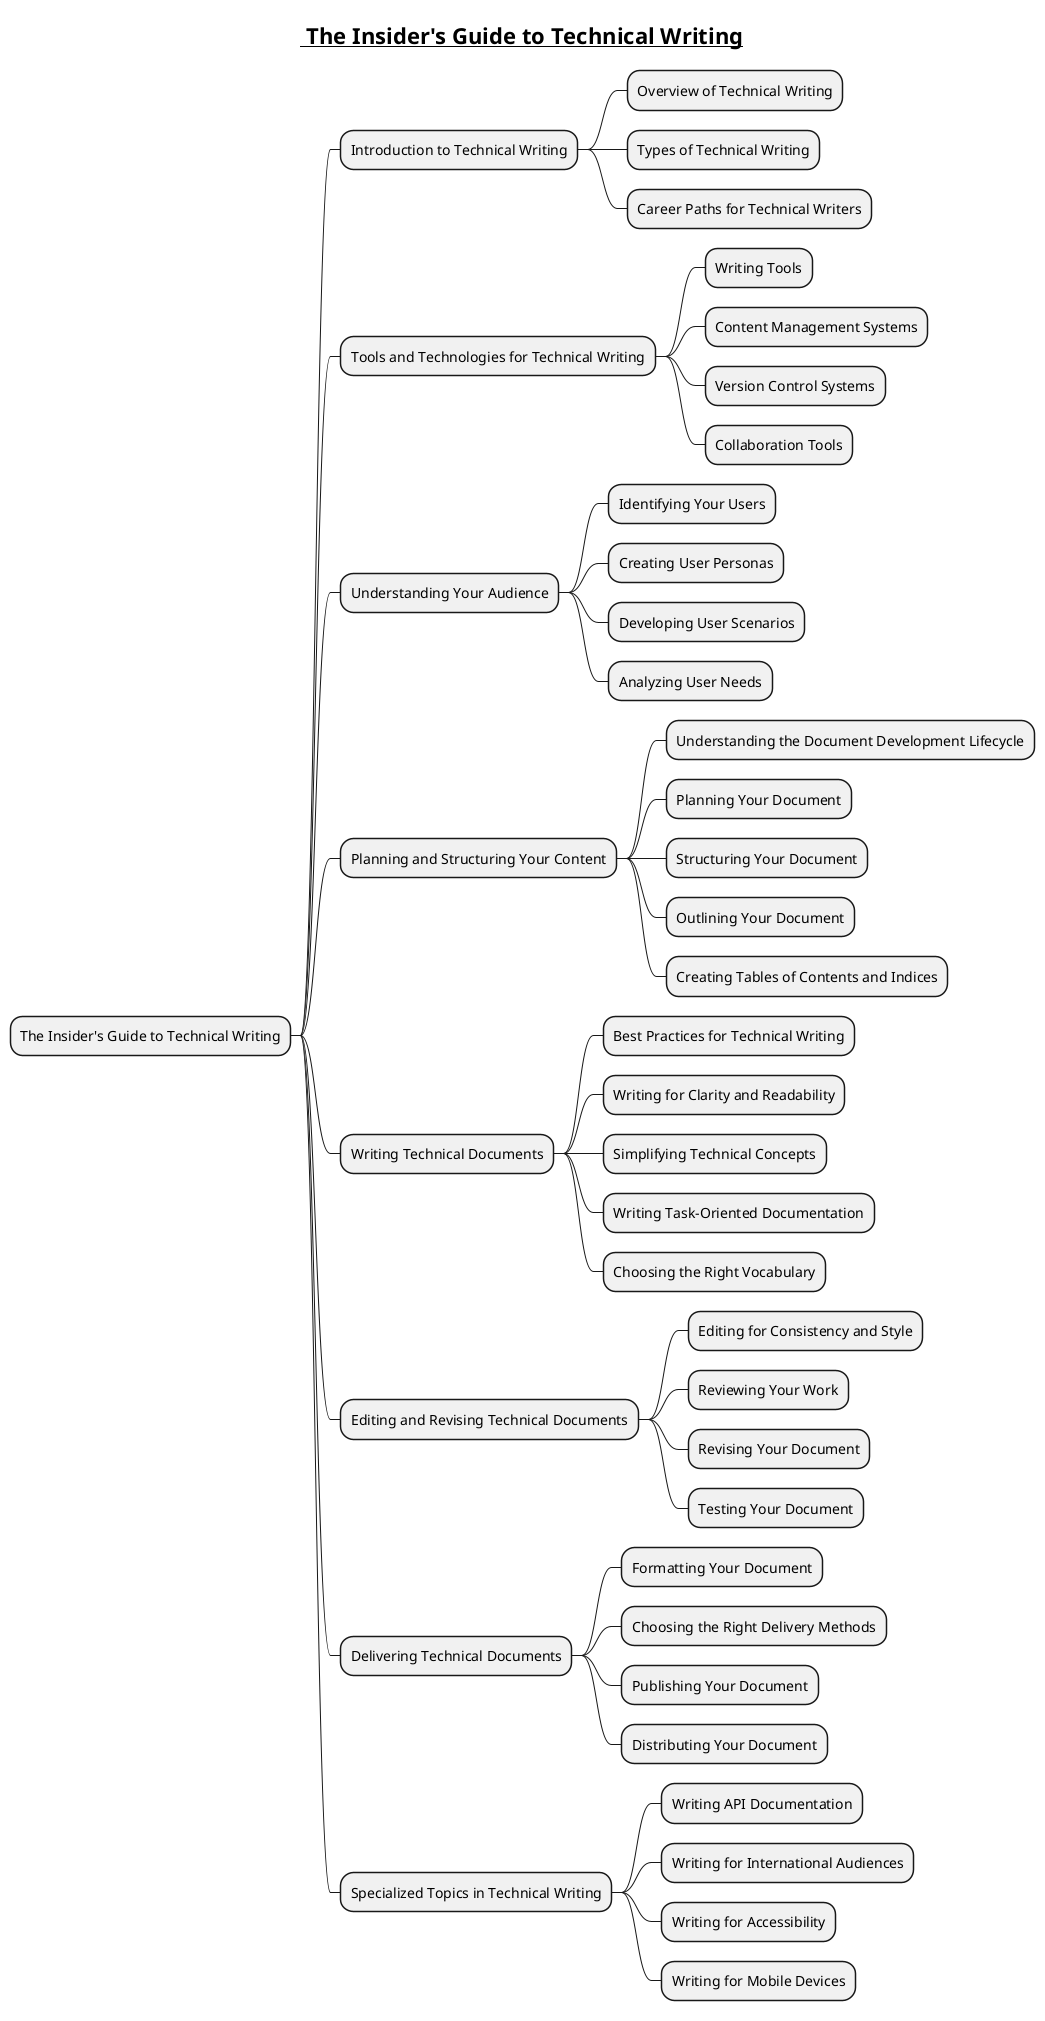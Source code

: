 @startmindmap
title =__ The Insider's Guide to Technical Writing__

* The Insider's Guide to Technical Writing
** Introduction to Technical Writing
*** Overview of Technical Writing
*** Types of Technical Writing
*** Career Paths for Technical Writers
** Tools and Technologies for Technical Writing
*** Writing Tools
*** Content Management Systems
*** Version Control Systems
*** Collaboration Tools
** Understanding Your Audience
*** Identifying Your Users
*** Creating User Personas
*** Developing User Scenarios
*** Analyzing User Needs
** Planning and Structuring Your Content
*** Understanding the Document Development Lifecycle
*** Planning Your Document
*** Structuring Your Document
*** Outlining Your Document
*** Creating Tables of Contents and Indices
** Writing Technical Documents
*** Best Practices for Technical Writing
*** Writing for Clarity and Readability
*** Simplifying Technical Concepts
*** Writing Task-Oriented Documentation
*** Choosing the Right Vocabulary
** Editing and Revising Technical Documents
*** Editing for Consistency and Style
*** Reviewing Your Work
*** Revising Your Document
*** Testing Your Document
** Delivering Technical Documents
*** Formatting Your Document
*** Choosing the Right Delivery Methods
*** Publishing Your Document
*** Distributing Your Document
** Specialized Topics in Technical Writing
*** Writing API Documentation
*** Writing for International Audiences
*** Writing for Accessibility
*** Writing for Mobile Devices
@endmindmap
